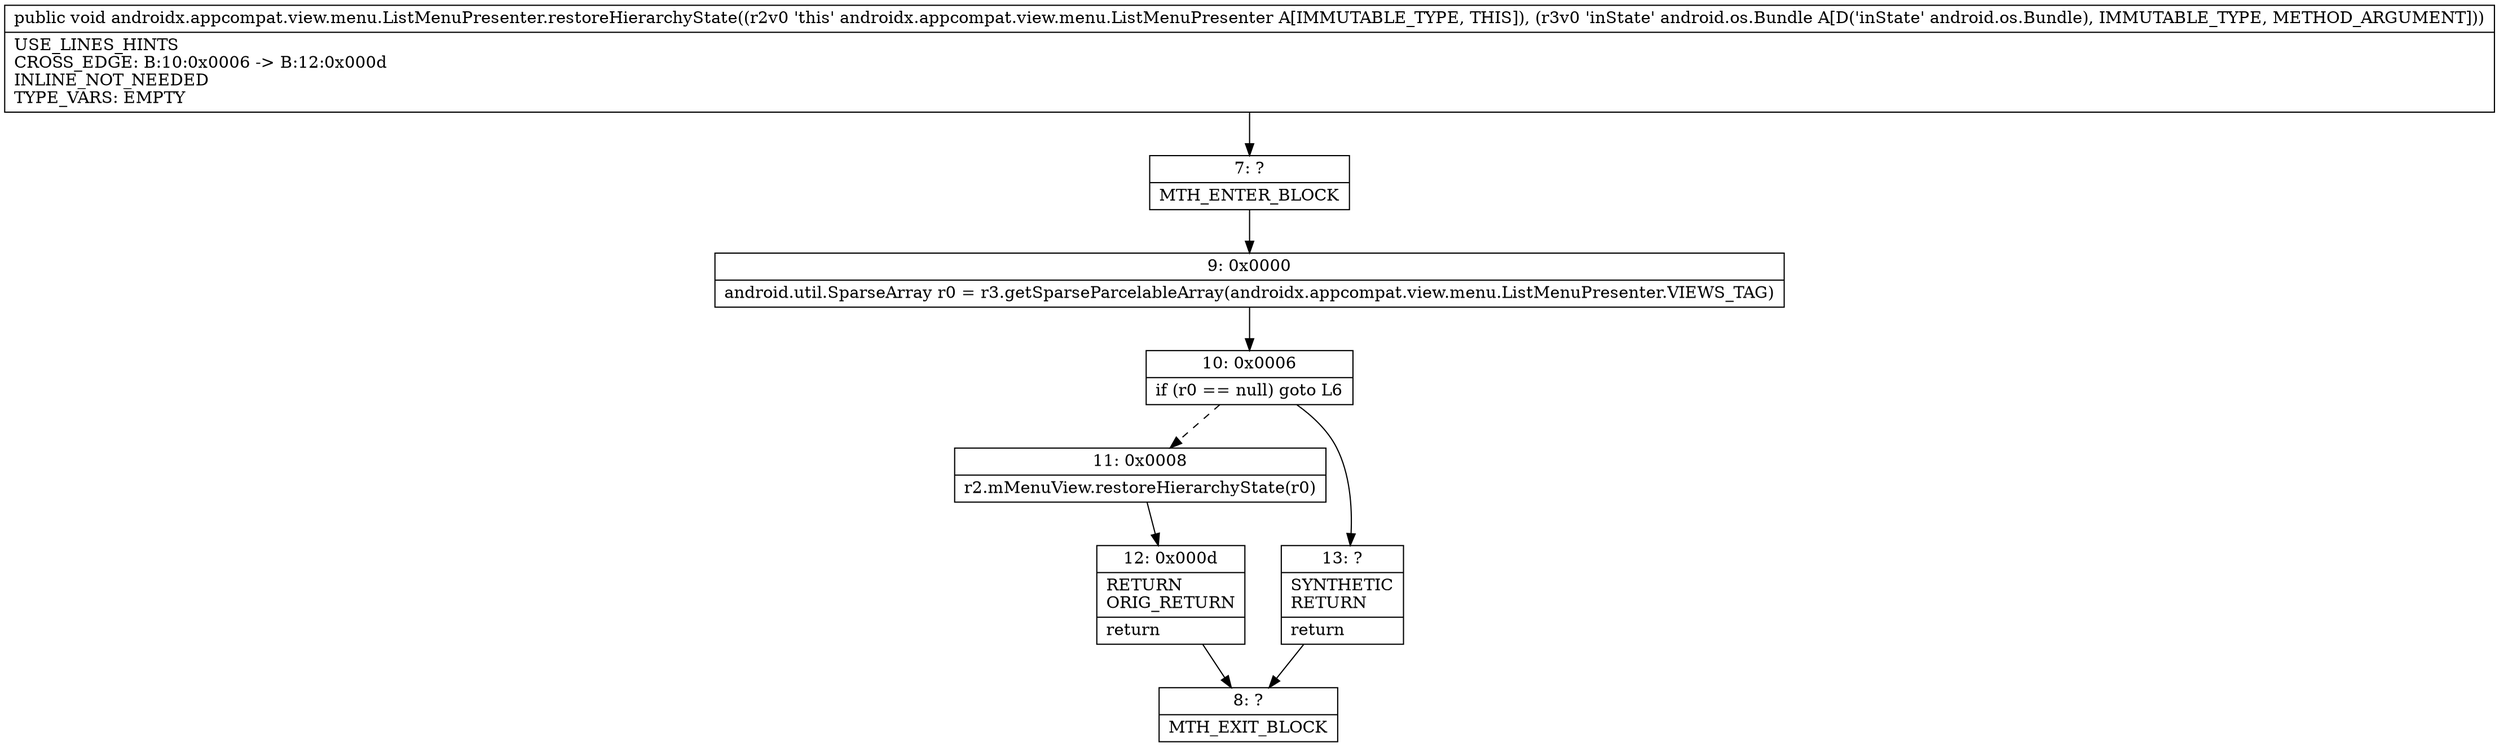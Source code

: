 digraph "CFG forandroidx.appcompat.view.menu.ListMenuPresenter.restoreHierarchyState(Landroid\/os\/Bundle;)V" {
Node_7 [shape=record,label="{7\:\ ?|MTH_ENTER_BLOCK\l}"];
Node_9 [shape=record,label="{9\:\ 0x0000|android.util.SparseArray r0 = r3.getSparseParcelableArray(androidx.appcompat.view.menu.ListMenuPresenter.VIEWS_TAG)\l}"];
Node_10 [shape=record,label="{10\:\ 0x0006|if (r0 == null) goto L6\l}"];
Node_11 [shape=record,label="{11\:\ 0x0008|r2.mMenuView.restoreHierarchyState(r0)\l}"];
Node_12 [shape=record,label="{12\:\ 0x000d|RETURN\lORIG_RETURN\l|return\l}"];
Node_8 [shape=record,label="{8\:\ ?|MTH_EXIT_BLOCK\l}"];
Node_13 [shape=record,label="{13\:\ ?|SYNTHETIC\lRETURN\l|return\l}"];
MethodNode[shape=record,label="{public void androidx.appcompat.view.menu.ListMenuPresenter.restoreHierarchyState((r2v0 'this' androidx.appcompat.view.menu.ListMenuPresenter A[IMMUTABLE_TYPE, THIS]), (r3v0 'inState' android.os.Bundle A[D('inState' android.os.Bundle), IMMUTABLE_TYPE, METHOD_ARGUMENT]))  | USE_LINES_HINTS\lCROSS_EDGE: B:10:0x0006 \-\> B:12:0x000d\lINLINE_NOT_NEEDED\lTYPE_VARS: EMPTY\l}"];
MethodNode -> Node_7;Node_7 -> Node_9;
Node_9 -> Node_10;
Node_10 -> Node_11[style=dashed];
Node_10 -> Node_13;
Node_11 -> Node_12;
Node_12 -> Node_8;
Node_13 -> Node_8;
}

